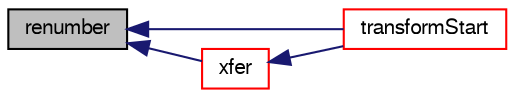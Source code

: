 digraph "renumber"
{
  bgcolor="transparent";
  edge [fontname="FreeSans",fontsize="10",labelfontname="FreeSans",labelfontsize="10"];
  node [fontname="FreeSans",fontsize="10",shape=record];
  rankdir="LR";
  Node878 [label="renumber",height=0.2,width=0.4,color="black", fillcolor="grey75", style="filled", fontcolor="black"];
  Node878 -> Node879 [dir="back",color="midnightblue",fontsize="10",style="solid",fontname="FreeSans"];
  Node879 [label="transformStart",height=0.2,width=0.4,color="red",URL="$a27362.html#a88900854e00666cd0ae74b883d692954",tooltip="Destination in constructMap for transformed elements. "];
  Node878 -> Node881 [dir="back",color="midnightblue",fontsize="10",style="solid",fontname="FreeSans"];
  Node881 [label="xfer",height=0.2,width=0.4,color="red",URL="$a27362.html#aa06becfc3664361f898aa510ee48fe99",tooltip="Transfer contents to the Xfer container. "];
  Node881 -> Node879 [dir="back",color="midnightblue",fontsize="10",style="solid",fontname="FreeSans"];
}
